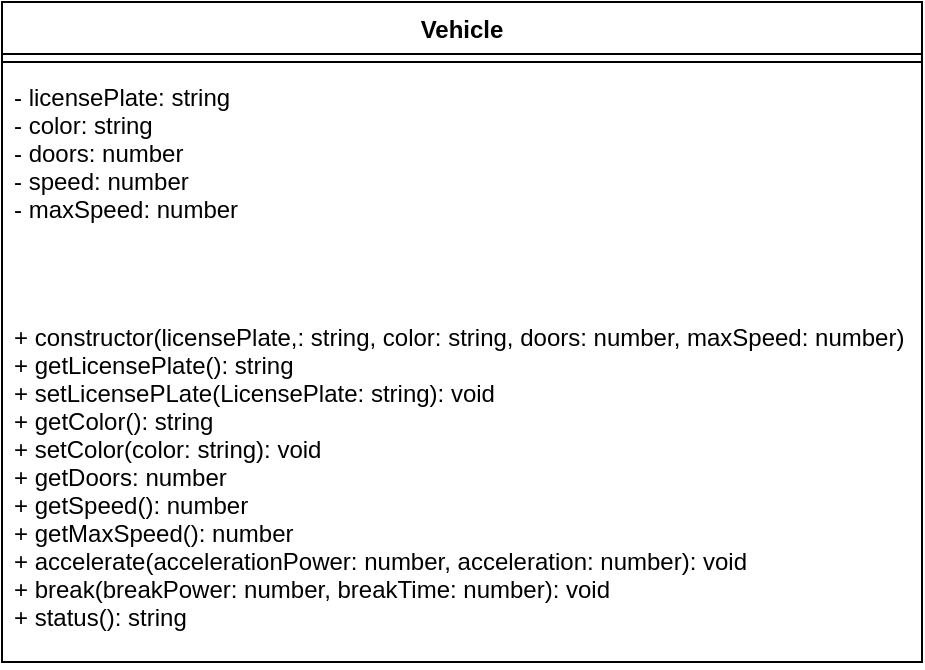 <mxfile>
    <diagram id="k0b2s7g_NIttxudkrJ2a" name="Page-1">
        <mxGraphModel dx="411" dy="384" grid="1" gridSize="10" guides="1" tooltips="1" connect="1" arrows="1" fold="1" page="1" pageScale="1" pageWidth="827" pageHeight="1169" math="0" shadow="0">
            <root>
                <mxCell id="0"/>
                <mxCell id="1" parent="0"/>
                <mxCell id="2" value="Vehicle" style="swimlane;fontStyle=1;align=center;verticalAlign=top;childLayout=stackLayout;horizontal=1;startSize=26;horizontalStack=0;resizeParent=1;resizeParentMax=0;resizeLast=0;collapsible=1;marginBottom=0;" vertex="1" parent="1">
                    <mxGeometry x="250" y="200" width="460" height="330" as="geometry"/>
                </mxCell>
                <mxCell id="4" value="" style="line;strokeWidth=1;fillColor=none;align=left;verticalAlign=middle;spacingTop=-1;spacingLeft=3;spacingRight=3;rotatable=0;labelPosition=right;points=[];portConstraint=eastwest;strokeColor=inherit;" vertex="1" parent="2">
                    <mxGeometry y="26" width="460" height="8" as="geometry"/>
                </mxCell>
                <mxCell id="3" value="- licensePlate: string&#10;- color: string&#10;- doors: number&#10;- speed: number&#10;- maxSpeed: number" style="text;strokeColor=none;fillColor=none;align=left;verticalAlign=top;spacingLeft=4;spacingRight=4;overflow=hidden;rotatable=0;points=[[0,0.5],[1,0.5]];portConstraint=eastwest;" vertex="1" parent="2">
                    <mxGeometry y="34" width="460" height="120" as="geometry"/>
                </mxCell>
                <mxCell id="5" value="+ constructor(licensePlate,: string, color: string, doors: number, maxSpeed: number)&#10;+ getLicensePlate(): string&#10;+ setLicensePLate(LicensePlate: string): void&#10;+ getColor(): string&#10;+ setColor(color: string): void&#10;+ getDoors: number&#10;+ getSpeed(): number&#10;+ getMaxSpeed(): number &#10;+ accelerate(accelerationPower: number, acceleration: number): void&#10;+ break(breakPower: number, breakTime: number): void&#10;+ status(): string" style="text;strokeColor=none;fillColor=none;align=left;verticalAlign=top;spacingLeft=4;spacingRight=4;overflow=hidden;rotatable=0;points=[[0,0.5],[1,0.5]];portConstraint=eastwest;" vertex="1" parent="2">
                    <mxGeometry y="154" width="460" height="176" as="geometry"/>
                </mxCell>
            </root>
        </mxGraphModel>
    </diagram>
</mxfile>